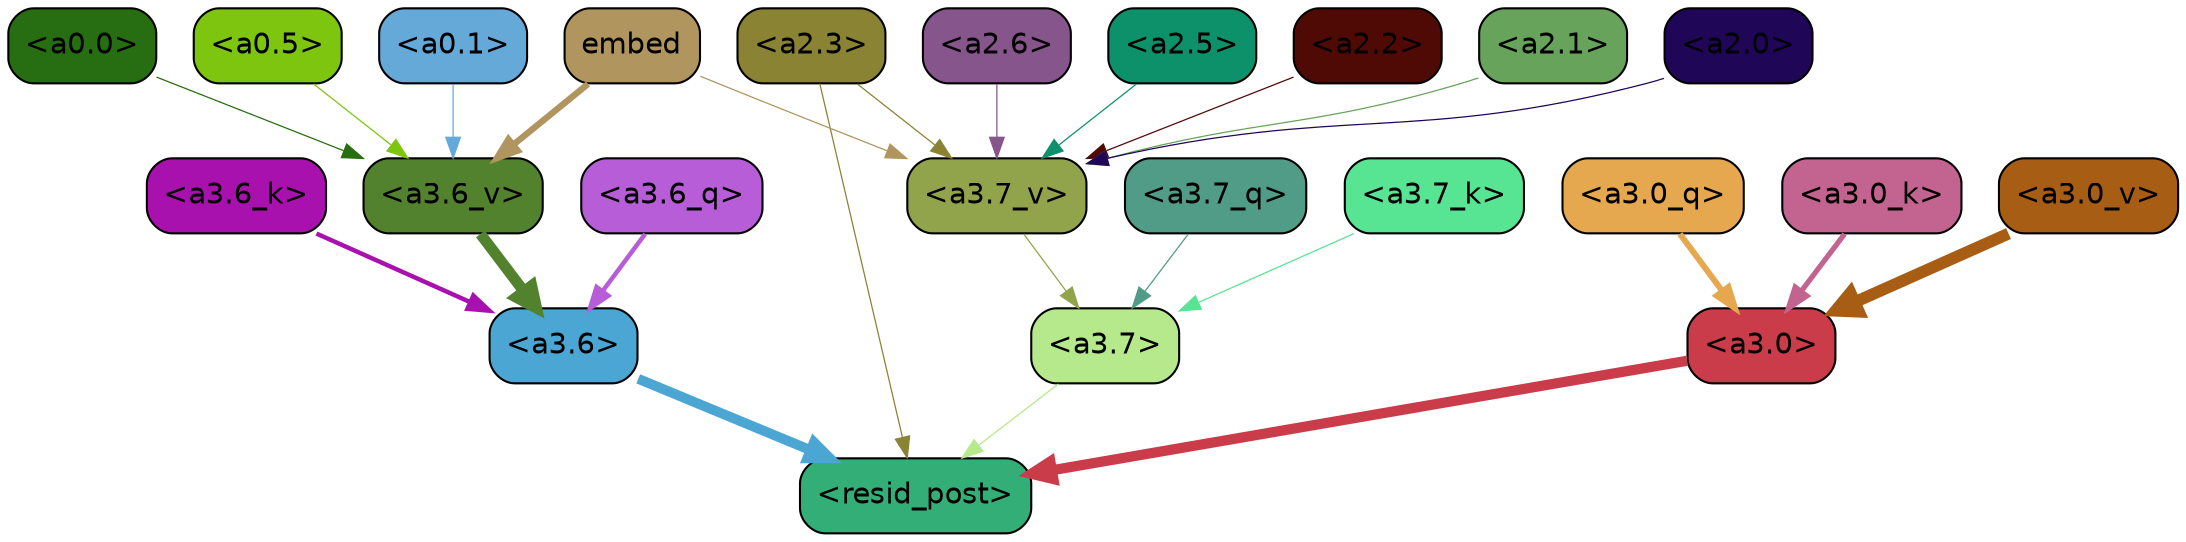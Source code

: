 strict digraph "" {
	graph [bgcolor=transparent,
		layout=dot,
		overlap=false,
		splines=true
	];
	"<a3.7>"	[color=black,
		fillcolor="#b5e98c",
		fontname=Helvetica,
		shape=box,
		style="filled, rounded"];
	"<resid_post>"	[color=black,
		fillcolor="#34ae77",
		fontname=Helvetica,
		shape=box,
		style="filled, rounded"];
	"<a3.7>" -> "<resid_post>"	[color="#b5e98c",
		penwidth=0.6];
	"<a3.6>"	[color=black,
		fillcolor="#4ba6d4",
		fontname=Helvetica,
		shape=box,
		style="filled, rounded"];
	"<a3.6>" -> "<resid_post>"	[color="#4ba6d4",
		penwidth=4.7534414529800415];
	"<a3.0>"	[color=black,
		fillcolor="#cb3c4a",
		fontname=Helvetica,
		shape=box,
		style="filled, rounded"];
	"<a3.0>" -> "<resid_post>"	[color="#cb3c4a",
		penwidth=4.898576855659485];
	"<a2.3>"	[color=black,
		fillcolor="#8a8334",
		fontname=Helvetica,
		shape=box,
		style="filled, rounded"];
	"<a2.3>" -> "<resid_post>"	[color="#8a8334",
		penwidth=0.6];
	"<a3.7_v>"	[color=black,
		fillcolor="#91a44b",
		fontname=Helvetica,
		shape=box,
		style="filled, rounded"];
	"<a2.3>" -> "<a3.7_v>"	[color="#8a8334",
		penwidth=0.6];
	"<a3.7_q>"	[color=black,
		fillcolor="#509c86",
		fontname=Helvetica,
		shape=box,
		style="filled, rounded"];
	"<a3.7_q>" -> "<a3.7>"	[color="#509c86",
		penwidth=0.6];
	"<a3.6_q>"	[color=black,
		fillcolor="#b75dd8",
		fontname=Helvetica,
		shape=box,
		style="filled, rounded"];
	"<a3.6_q>" -> "<a3.6>"	[color="#b75dd8",
		penwidth=2.160832464694977];
	"<a3.0_q>"	[color=black,
		fillcolor="#e5a84e",
		fontname=Helvetica,
		shape=box,
		style="filled, rounded"];
	"<a3.0_q>" -> "<a3.0>"	[color="#e5a84e",
		penwidth=2.870753765106201];
	"<a3.7_k>"	[color=black,
		fillcolor="#57e493",
		fontname=Helvetica,
		shape=box,
		style="filled, rounded"];
	"<a3.7_k>" -> "<a3.7>"	[color="#57e493",
		penwidth=0.6];
	"<a3.6_k>"	[color=black,
		fillcolor="#a911af",
		fontname=Helvetica,
		shape=box,
		style="filled, rounded"];
	"<a3.6_k>" -> "<a3.6>"	[color="#a911af",
		penwidth=2.13908451795578];
	"<a3.0_k>"	[color=black,
		fillcolor="#c36390",
		fontname=Helvetica,
		shape=box,
		style="filled, rounded"];
	"<a3.0_k>" -> "<a3.0>"	[color="#c36390",
		penwidth=2.520303964614868];
	"<a3.7_v>" -> "<a3.7>"	[color="#91a44b",
		penwidth=0.6];
	"<a3.6_v>"	[color=black,
		fillcolor="#53822f",
		fontname=Helvetica,
		shape=box,
		style="filled, rounded"];
	"<a3.6_v>" -> "<a3.6>"	[color="#53822f",
		penwidth=5.297133803367615];
	"<a3.0_v>"	[color=black,
		fillcolor="#a75d13",
		fontname=Helvetica,
		shape=box,
		style="filled, rounded"];
	"<a3.0_v>" -> "<a3.0>"	[color="#a75d13",
		penwidth=5.680712580680847];
	"<a2.6>"	[color=black,
		fillcolor="#86558b",
		fontname=Helvetica,
		shape=box,
		style="filled, rounded"];
	"<a2.6>" -> "<a3.7_v>"	[color="#86558b",
		penwidth=0.6];
	"<a2.5>"	[color=black,
		fillcolor="#0c916a",
		fontname=Helvetica,
		shape=box,
		style="filled, rounded"];
	"<a2.5>" -> "<a3.7_v>"	[color="#0c916a",
		penwidth=0.6];
	"<a2.2>"	[color=black,
		fillcolor="#4f0a06",
		fontname=Helvetica,
		shape=box,
		style="filled, rounded"];
	"<a2.2>" -> "<a3.7_v>"	[color="#4f0a06",
		penwidth=0.6];
	"<a2.1>"	[color=black,
		fillcolor="#67a35b",
		fontname=Helvetica,
		shape=box,
		style="filled, rounded"];
	"<a2.1>" -> "<a3.7_v>"	[color="#67a35b",
		penwidth=0.6];
	"<a2.0>"	[color=black,
		fillcolor="#200657",
		fontname=Helvetica,
		shape=box,
		style="filled, rounded"];
	"<a2.0>" -> "<a3.7_v>"	[color="#200657",
		penwidth=0.6];
	embed	[color=black,
		fillcolor="#b1955e",
		fontname=Helvetica,
		shape=box,
		style="filled, rounded"];
	embed -> "<a3.7_v>"	[color="#b1955e",
		penwidth=0.6];
	embed -> "<a3.6_v>"	[color="#b1955e",
		penwidth=3.067279100418091];
	"<a0.5>"	[color=black,
		fillcolor="#7dc50e",
		fontname=Helvetica,
		shape=box,
		style="filled, rounded"];
	"<a0.5>" -> "<a3.6_v>"	[color="#7dc50e",
		penwidth=0.6];
	"<a0.1>"	[color=black,
		fillcolor="#65a9d9",
		fontname=Helvetica,
		shape=box,
		style="filled, rounded"];
	"<a0.1>" -> "<a3.6_v>"	[color="#65a9d9",
		penwidth=0.6];
	"<a0.0>"	[color=black,
		fillcolor="#276d11",
		fontname=Helvetica,
		shape=box,
		style="filled, rounded"];
	"<a0.0>" -> "<a3.6_v>"	[color="#276d11",
		penwidth=0.6];
}
